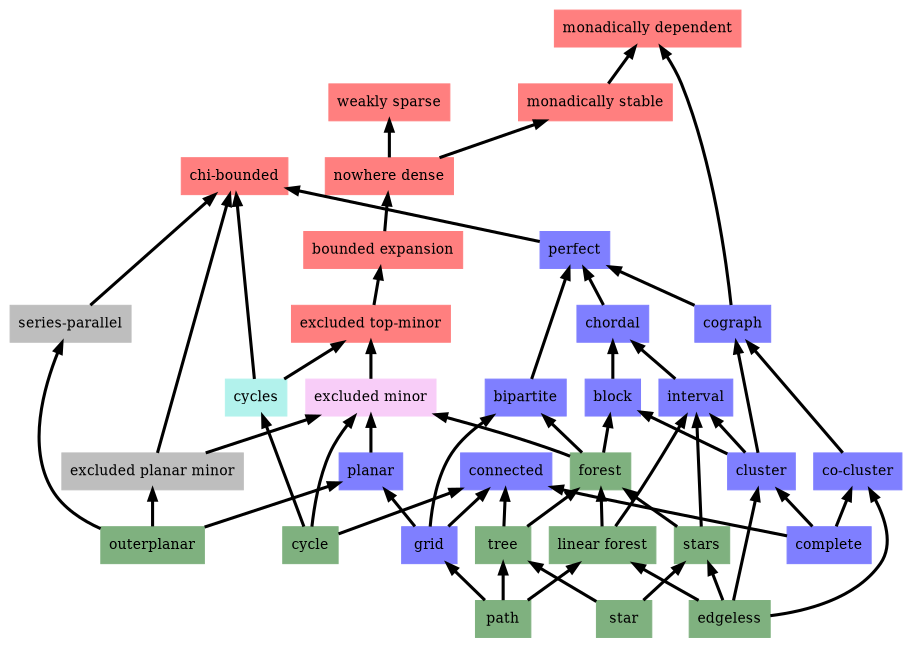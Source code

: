 digraph graph_property_inclusions_lPHVWU {
	node [color=lightblue2 style=filled]
	margin=0.04 size="6,6"
	rankdir = BT
	"n_yOZQM5" [label="excluded top-minor" URL="/parameters/html/yOZQM5" color="#ff7f7f" shape=box]
	"n_lfYXuK" [label="grid" URL="/parameters/html/lfYXuK" color="#7f7fff" shape=box]
	"n_Ti0asF" [label="cycle" URL="/parameters/html/Ti0asF" color="#7fb17f" shape=box]
	"n_cLHJkW" [label="bipartite" URL="/parameters/html/cLHJkW" color="#7f7fff" shape=box]
	"n_eW1Gic" [label="series-parallel" URL="/parameters/html/eW1Gic" color="#bebebe" shape=box]
	"n_Jb1we5" [label="chi-bounded" URL="/parameters/html/Jb1we5" color="#ff7f7f" shape=box]
	"n_9Qd0Mx" [label="cograph" URL="/parameters/html/9Qd0Mx" color="#7f7fff" shape=box]
	"n_Gt22Ik" [label="excluded planar minor" URL="/parameters/html/Gt22Ik" color="#bebebe" shape=box]
	"n_dN1D3C" [label="monadically dependent" URL="/parameters/html/dN1D3C" color="#ff7f7f" shape=box]
	"n_5xOuoQ" [label="excluded minor" URL="/parameters/html/5xOuoQ" color="#f8cdf8" shape=box]
	"n_jHXy6Y" [label="monadically stable" URL="/parameters/html/jHXy6Y" color="#ff7f7f" shape=box]
	"n_KlMP0i" [label="connected" URL="/parameters/html/KlMP0i" color="#7f7fff" shape=box]
	"n_LsiBbX" [label="edgeless" URL="/parameters/html/LsiBbX" color="#7fb17f" shape=box]
	"n_2iJr52" [label="cycles" URL="/parameters/html/2iJr52" color="#b2f2ec" shape=box]
	"n_CortlU" [label="star" URL="/parameters/html/CortlU" color="#7fb17f" shape=box]
	"n_Qme7wD" [label="weakly sparse" URL="/parameters/html/Qme7wD" color="#ff7f7f" shape=box]
	"n_WAU7vf" [label="cluster" URL="/parameters/html/WAU7vf" color="#7f7fff" shape=box]
	"n_7HR4uV" [label="co-cluster" URL="/parameters/html/7HR4uV" color="#7f7fff" shape=box]
	"n_skQuFN" [label="linear forest" URL="/parameters/html/skQuFN" color="#7fb17f" shape=box]
	"n_0oCyaG" [label="outerplanar" URL="/parameters/html/0oCyaG" color="#7fb17f" shape=box]
	"n_loZ5LD" [label="planar" URL="/parameters/html/loZ5LD" color="#7f7fff" shape=box]
	"n_lFz6Ci" [label="bounded expansion" URL="/parameters/html/lFz6Ci" color="#ff7f7f" shape=box]
	"n_ryPlqz" [label="path" URL="/parameters/html/ryPlqz" color="#7fb17f" shape=box]
	"n_RmssrZ" [label="perfect" URL="/parameters/html/RmssrZ" color="#7f7fff" shape=box]
	"n_p5skoj" [label="interval" URL="/parameters/html/p5skoj" color="#7f7fff" shape=box]
	"n_rJyICu" [label="tree" URL="/parameters/html/rJyICu" color="#7fb17f" shape=box]
	"n_10JR3F" [label="stars" URL="/parameters/html/10JR3F" color="#7fb17f" shape=box]
	"n_Cv1PaJ" [label="chordal" URL="/parameters/html/Cv1PaJ" color="#7f7fff" shape=box]
	"n_EhdXNA" [label="complete" URL="/parameters/html/EhdXNA" color="#7f7fff" shape=box]
	"n_JngPPm" [label="forest" URL="/parameters/html/JngPPm" color="#7fb17f" shape=box]
	"n_DhGqJM" [label="nowhere dense" URL="/parameters/html/DhGqJM" color="#ff7f7f" shape=box]
	"n_QrxQsH" [label="block" URL="/parameters/html/QrxQsH" color="#7f7fff" shape=box]
	"n_9Qd0Mx" -> "n_dN1D3C" [label="" decorate=true lblstyle="above, sloped" weight="100" penwidth="3.0"]
	"n_Gt22Ik" -> "n_Jb1we5" [label="" decorate=true lblstyle="above, sloped" weight="100" penwidth="3.0"]
	"n_rJyICu" -> "n_JngPPm" [label="" decorate=true lblstyle="above, sloped" weight="100" penwidth="3.0"]
	"n_0oCyaG" -> "n_loZ5LD" [label="" decorate=true lblstyle="above, sloped" weight="100" penwidth="3.0"]
	"n_lfYXuK" -> "n_KlMP0i" [label="" decorate=true lblstyle="above, sloped" weight="100" penwidth="3.0"]
	"n_JngPPm" -> "n_QrxQsH" [label="" decorate=true lblstyle="above, sloped" weight="100" penwidth="3.0"]
	"n_0oCyaG" -> "n_eW1Gic" [label="" decorate=true lblstyle="above, sloped" weight="100" penwidth="3.0"]
	"n_Ti0asF" -> "n_KlMP0i" [label="" decorate=true lblstyle="above, sloped" weight="100" penwidth="3.0"]
	"n_DhGqJM" -> "n_jHXy6Y" [label="" decorate=true lblstyle="above, sloped" weight="100" penwidth="3.0"]
	"n_5xOuoQ" -> "n_yOZQM5" [label="" decorate=true lblstyle="above, sloped" weight="100" penwidth="3.0"]
	"n_EhdXNA" -> "n_7HR4uV" [label="" decorate=true lblstyle="above, sloped" weight="100" penwidth="3.0"]
	"n_WAU7vf" -> "n_p5skoj" [label="" decorate=true lblstyle="above, sloped" weight="100" penwidth="3.0"]
	"n_WAU7vf" -> "n_QrxQsH" [label="" decorate=true lblstyle="above, sloped" weight="100" penwidth="3.0"]
	"n_p5skoj" -> "n_Cv1PaJ" [label="" decorate=true lblstyle="above, sloped" weight="100" penwidth="3.0"]
	"n_ryPlqz" -> "n_rJyICu" [label="" decorate=true lblstyle="above, sloped" weight="100" penwidth="3.0"]
	"n_lfYXuK" -> "n_cLHJkW" [label="" decorate=true lblstyle="above, sloped" weight="100" penwidth="3.0"]
	"n_eW1Gic" -> "n_Jb1we5" [label="" decorate=true lblstyle="above, sloped" weight="100" penwidth="3.0"]
	"n_EhdXNA" -> "n_WAU7vf" [label="" decorate=true lblstyle="above, sloped" weight="100" penwidth="3.0"]
	"n_Cv1PaJ" -> "n_RmssrZ" [label="" decorate=true lblstyle="above, sloped" weight="100" penwidth="3.0"]
	"n_skQuFN" -> "n_JngPPm" [label="" decorate=true lblstyle="above, sloped" weight="100" penwidth="3.0"]
	"n_Ti0asF" -> "n_2iJr52" [label="" decorate=true lblstyle="above, sloped" weight="100" penwidth="3.0"]
	"n_Ti0asF" -> "n_5xOuoQ" [label="" decorate=true lblstyle="above, sloped" weight="100" penwidth="3.0"]
	"n_rJyICu" -> "n_KlMP0i" [label="" decorate=true lblstyle="above, sloped" weight="100" penwidth="3.0"]
	"n_ryPlqz" -> "n_lfYXuK" [label="" decorate=true lblstyle="above, sloped" weight="100" penwidth="3.0"]
	"n_Gt22Ik" -> "n_5xOuoQ" [label="" decorate=true lblstyle="above, sloped" weight="100" penwidth="3.0"]
	"n_LsiBbX" -> "n_10JR3F" [label="" decorate=true lblstyle="above, sloped" weight="100" penwidth="3.0"]
	"n_skQuFN" -> "n_p5skoj" [label="" decorate=true lblstyle="above, sloped" weight="100" penwidth="3.0"]
	"n_cLHJkW" -> "n_RmssrZ" [label="" decorate=true lblstyle="above, sloped" weight="100" penwidth="3.0"]
	"n_7HR4uV" -> "n_9Qd0Mx" [label="" decorate=true lblstyle="above, sloped" weight="100" penwidth="3.0"]
	"n_loZ5LD" -> "n_5xOuoQ" [label="" decorate=true lblstyle="above, sloped" weight="100" penwidth="3.0"]
	"n_0oCyaG" -> "n_Gt22Ik" [label="" decorate=true lblstyle="above, sloped" weight="100" penwidth="3.0"]
	"n_LsiBbX" -> "n_7HR4uV" [label="" decorate=true lblstyle="above, sloped" weight="100" penwidth="3.0"]
	"n_CortlU" -> "n_10JR3F" [label="" decorate=true lblstyle="above, sloped" weight="100" penwidth="3.0"]
	"n_RmssrZ" -> "n_Jb1we5" [label="" decorate=true lblstyle="above, sloped" weight="100" penwidth="3.0"]
	"n_2iJr52" -> "n_yOZQM5" [label="" decorate=true lblstyle="above, sloped" weight="100" penwidth="3.0"]
	"n_DhGqJM" -> "n_Qme7wD" [label="" decorate=true lblstyle="above, sloped" weight="100" penwidth="3.0"]
	"n_10JR3F" -> "n_p5skoj" [label="" decorate=true lblstyle="above, sloped" weight="100" penwidth="3.0"]
	"n_2iJr52" -> "n_Jb1we5" [label="" decorate=true lblstyle="above, sloped" weight="100" penwidth="3.0"]
	"n_JngPPm" -> "n_5xOuoQ" [label="" decorate=true lblstyle="above, sloped" weight="100" penwidth="3.0"]
	"n_LsiBbX" -> "n_WAU7vf" [label="" decorate=true lblstyle="above, sloped" weight="100" penwidth="3.0"]
	"n_EhdXNA" -> "n_KlMP0i" [label="" decorate=true lblstyle="above, sloped" weight="100" penwidth="3.0"]
	"n_lFz6Ci" -> "n_DhGqJM" [label="" decorate=true lblstyle="above, sloped" weight="100" penwidth="3.0"]
	"n_9Qd0Mx" -> "n_RmssrZ" [label="" decorate=true lblstyle="above, sloped" weight="100" penwidth="3.0"]
	"n_jHXy6Y" -> "n_dN1D3C" [label="" decorate=true lblstyle="above, sloped" weight="100" penwidth="3.0"]
	"n_10JR3F" -> "n_JngPPm" [label="" decorate=true lblstyle="above, sloped" weight="100" penwidth="3.0"]
	"n_yOZQM5" -> "n_lFz6Ci" [label="" decorate=true lblstyle="above, sloped" weight="100" penwidth="3.0"]
	"n_CortlU" -> "n_rJyICu" [label="" decorate=true lblstyle="above, sloped" weight="100" penwidth="3.0"]
	"n_QrxQsH" -> "n_Cv1PaJ" [label="" decorate=true lblstyle="above, sloped" weight="100" penwidth="3.0"]
	"n_LsiBbX" -> "n_skQuFN" [label="" decorate=true lblstyle="above, sloped" weight="100" penwidth="3.0"]
	"n_ryPlqz" -> "n_skQuFN" [label="" decorate=true lblstyle="above, sloped" weight="100" penwidth="3.0"]
	"n_WAU7vf" -> "n_9Qd0Mx" [label="" decorate=true lblstyle="above, sloped" weight="100" penwidth="3.0"]
	"n_lfYXuK" -> "n_loZ5LD" [label="" decorate=true lblstyle="above, sloped" weight="100" penwidth="3.0"]
	"n_JngPPm" -> "n_cLHJkW" [label="" decorate=true lblstyle="above, sloped" weight="100" penwidth="3.0"]
}
